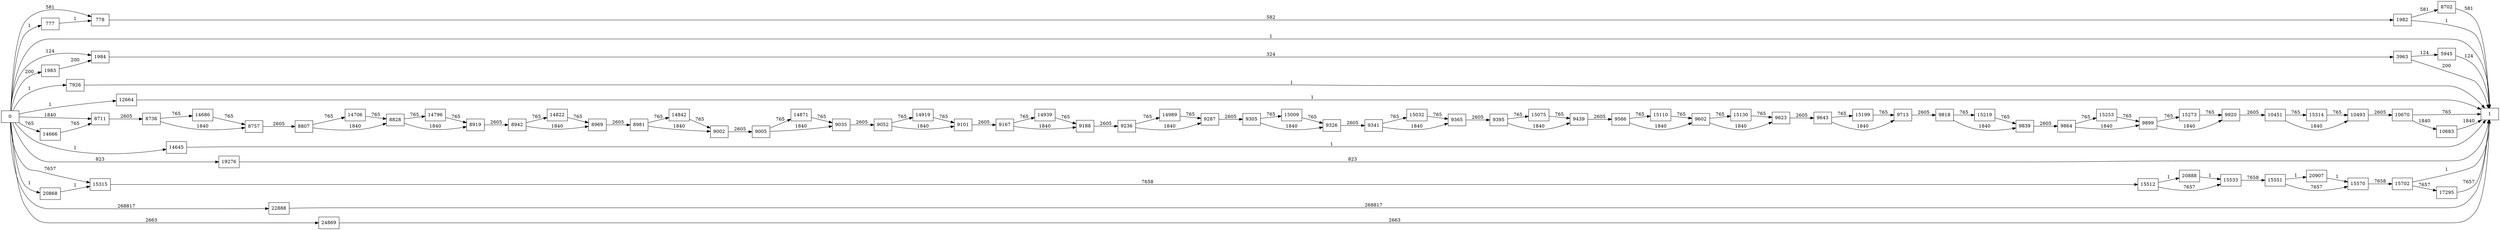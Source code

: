 digraph {
	graph [rankdir=LR]
	node [shape=rectangle]
	777 -> 778 [label=1]
	778 -> 1982 [label=582]
	1982 -> 1 [label=1]
	1982 -> 8702 [label=581]
	1983 -> 1984 [label=200]
	1984 -> 3963 [label=324]
	3963 -> 5945 [label=124]
	3963 -> 1 [label=200]
	5945 -> 1 [label=124]
	7926 -> 1 [label=1]
	8702 -> 1 [label=581]
	8711 -> 8736 [label=2605]
	8736 -> 8757 [label=1840]
	8736 -> 14686 [label=765]
	8757 -> 8807 [label=2605]
	8807 -> 8828 [label=1840]
	8807 -> 14706 [label=765]
	8828 -> 8919 [label=1840]
	8828 -> 14796 [label=765]
	8919 -> 8942 [label=2605]
	8942 -> 8969 [label=1840]
	8942 -> 14822 [label=765]
	8969 -> 8981 [label=2605]
	8981 -> 9002 [label=1840]
	8981 -> 14842 [label=765]
	9002 -> 9005 [label=2605]
	9005 -> 9035 [label=1840]
	9005 -> 14871 [label=765]
	9035 -> 9052 [label=2605]
	9052 -> 9101 [label=1840]
	9052 -> 14919 [label=765]
	9101 -> 9167 [label=2605]
	9167 -> 9188 [label=1840]
	9167 -> 14939 [label=765]
	9188 -> 9236 [label=2605]
	9236 -> 9287 [label=1840]
	9236 -> 14989 [label=765]
	9287 -> 9305 [label=2605]
	9305 -> 9326 [label=1840]
	9305 -> 15009 [label=765]
	9326 -> 9341 [label=2605]
	9341 -> 9365 [label=1840]
	9341 -> 15032 [label=765]
	9365 -> 9395 [label=2605]
	9395 -> 9439 [label=1840]
	9395 -> 15075 [label=765]
	9439 -> 9566 [label=2605]
	9566 -> 9602 [label=1840]
	9566 -> 15110 [label=765]
	9602 -> 9623 [label=1840]
	9602 -> 15130 [label=765]
	9623 -> 9643 [label=2605]
	9643 -> 9713 [label=1840]
	9643 -> 15199 [label=765]
	9713 -> 9818 [label=2605]
	9818 -> 9839 [label=1840]
	9818 -> 15219 [label=765]
	9839 -> 9864 [label=2605]
	9864 -> 9899 [label=1840]
	9864 -> 15253 [label=765]
	9899 -> 9920 [label=1840]
	9899 -> 15273 [label=765]
	9920 -> 10451 [label=2605]
	10451 -> 10493 [label=1840]
	10451 -> 15314 [label=765]
	10493 -> 10670 [label=2605]
	10670 -> 1 [label=765]
	10670 -> 10683 [label=1840]
	10683 -> 1 [label=1840]
	12664 -> 1 [label=1]
	14645 -> 1 [label=1]
	14666 -> 8711 [label=765]
	14686 -> 8757 [label=765]
	14706 -> 8828 [label=765]
	14796 -> 8919 [label=765]
	14822 -> 8969 [label=765]
	14842 -> 9002 [label=765]
	14871 -> 9035 [label=765]
	14919 -> 9101 [label=765]
	14939 -> 9188 [label=765]
	14989 -> 9287 [label=765]
	15009 -> 9326 [label=765]
	15032 -> 9365 [label=765]
	15075 -> 9439 [label=765]
	15110 -> 9602 [label=765]
	15130 -> 9623 [label=765]
	15199 -> 9713 [label=765]
	15219 -> 9839 [label=765]
	15253 -> 9899 [label=765]
	15273 -> 9920 [label=765]
	15314 -> 10493 [label=765]
	15315 -> 15512 [label=7658]
	15512 -> 15533 [label=7657]
	15512 -> 20888 [label=1]
	15533 -> 15551 [label=7658]
	15551 -> 15570 [label=7657]
	15551 -> 20907 [label=1]
	15570 -> 15702 [label=7658]
	15702 -> 1 [label=1]
	15702 -> 17295 [label=7657]
	17295 -> 1 [label=7657]
	19276 -> 1 [label=823]
	20868 -> 15315 [label=1]
	20888 -> 15533 [label=1]
	20907 -> 15570 [label=1]
	22888 -> 1 [label=268817]
	24869 -> 1 [label=2663]
	0 -> 1983 [label=200]
	0 -> 1984 [label=124]
	0 -> 778 [label=581]
	0 -> 15315 [label=7657]
	0 -> 777 [label=1]
	0 -> 1 [label=1]
	0 -> 7926 [label=1]
	0 -> 8711 [label=1840]
	0 -> 12664 [label=1]
	0 -> 14645 [label=1]
	0 -> 14666 [label=765]
	0 -> 19276 [label=823]
	0 -> 20868 [label=1]
	0 -> 22888 [label=268817]
	0 -> 24869 [label=2663]
}
